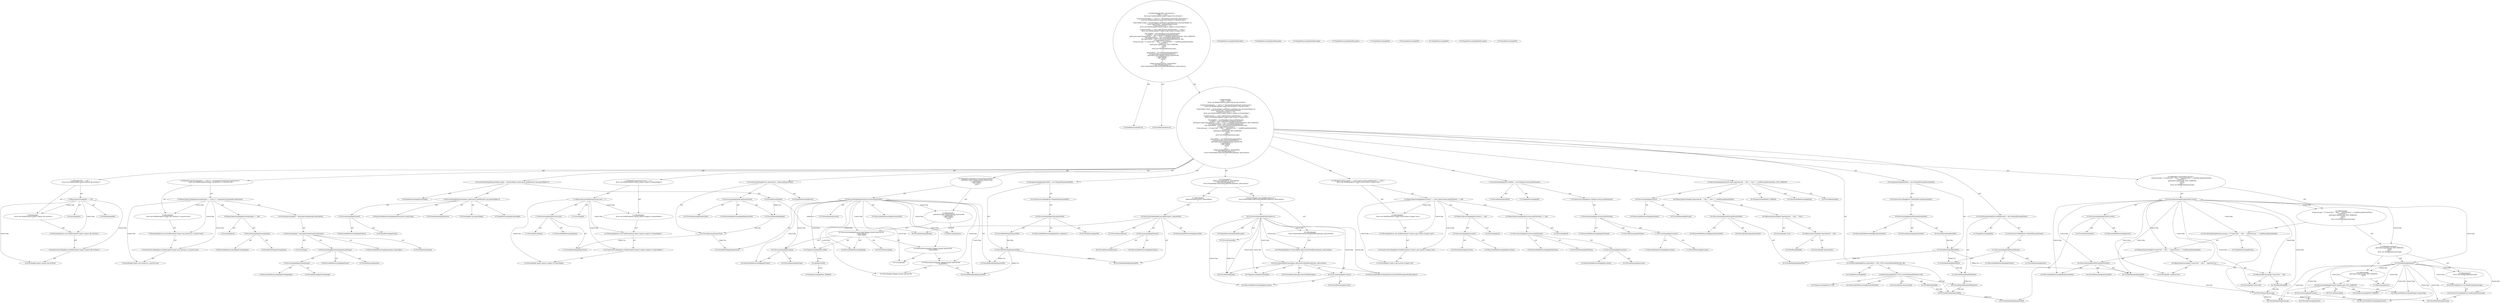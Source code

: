 digraph "execute#?" {
0 [label="2:CtTypeReferenceImpl@void" shape=ellipse]
1 [label="2:CtVirtualElement@execute" shape=ellipse]
2 [label="3:CtFieldReadImpl@file" shape=ellipse]
3 [label="3:CtLiteralImpl@null" shape=ellipse]
4 [label="3:CtBinaryOperatorImpl@file == null" shape=ellipse]
5 [label="4:CtTypeReferenceImpl@BuildException" shape=ellipse]
6 [label="4:CtLiteralImpl@\"import requires file attribute\"" shape=ellipse]
7 [label="4:CtConstructorCallImpl@new BuildException(\"import requires file attribute\")" shape=ellipse]
8 [label="4:CtThrowImpl@throw new BuildException(\"import requires file attribute\")" shape=ellipse]
9 [label="3:CtBlockImpl@\{
    throw new BuildException(\"import requires file attribute\");
\}" shape=ellipse]
10 [label="3:CtIfImpl@if (file == null) \{
    throw new BuildException(\"import requires file attribute\");
\}" shape=ellipse]
11 [label="6:CtExecutableReferenceImpl@getOwningTarget()" shape=ellipse]
12 [label="6:CtVirtualElement@getOwningTarget" shape=ellipse]
13 [label="6:CtInvocationImpl@getOwningTarget()" shape=ellipse]
14 [label="6:CtLiteralImpl@null" shape=ellipse]
15 [label="6:CtBinaryOperatorImpl@(getOwningTarget() == null)" shape=ellipse]
16 [label="6:CtExecutableReferenceImpl@equals(java.lang.Object)" shape=ellipse]
17 [label="6:CtVirtualElement@equals" shape=ellipse]
18 [label="6:CtLiteralImpl@\"\"" shape=ellipse]
19 [label="6:CtExecutableReferenceImpl@getName()" shape=ellipse]
20 [label="6:CtVirtualElement@getName" shape=ellipse]
21 [label="6:CtExecutableReferenceImpl@getOwningTarget()" shape=ellipse]
22 [label="6:CtVirtualElement@getOwningTarget" shape=ellipse]
23 [label="6:CtInvocationImpl@getOwningTarget()" shape=ellipse]
24 [label="6:CtInvocationImpl@getOwningTarget().getName()" shape=ellipse]
25 [label="6:CtInvocationImpl@\"\".equals(getOwningTarget().getName())" shape=ellipse]
26 [label="6:CtUnaryOperatorImpl@(!\"\".equals(getOwningTarget().getName()))" shape=ellipse]
27 [label="6:CtBinaryOperatorImpl@(getOwningTarget() == null) || (!\"\".equals(getOwningTarget().getName()))" shape=ellipse]
28 [label="7:CtTypeReferenceImpl@BuildException" shape=ellipse]
29 [label="7:CtLiteralImpl@\"import only allowed as a top-level task\"" shape=ellipse]
30 [label="7:CtConstructorCallImpl@new BuildException(\"import only allowed as a top-level task\")" shape=ellipse]
31 [label="7:CtThrowImpl@throw new BuildException(\"import only allowed as a top-level task\")" shape=ellipse]
32 [label="6:CtBlockImpl@\{
    throw new BuildException(\"import only allowed as a top-level task\");
\}" shape=ellipse]
33 [label="6:CtIfImpl@if ((getOwningTarget() == null) || (!\"\".equals(getOwningTarget().getName()))) \{
    throw new BuildException(\"import only allowed as a top-level task\");
\}" shape=ellipse]
34 [label="9:CtTypeReferenceImpl@ProjectHelper" shape=ellipse]
35 [label="9:CtExecutableReferenceImpl@getReference(java.lang.String)" shape=ellipse]
36 [label="9:CtVirtualElement@getReference" shape=ellipse]
37 [label="9:CtExecutableReferenceImpl@getProject()" shape=ellipse]
38 [label="9:CtVirtualElement@getProject" shape=ellipse]
39 [label="9:CtInvocationImpl@getProject()" shape=ellipse]
40 [label="9:CtLiteralImpl@\"ant.projectHelper\"" shape=ellipse]
41 [label="9:CtInvocationImpl@((ProjectHelper) (getProject().getReference(\"ant.projectHelper\")))" shape=ellipse]
42 [label="9:CtTypeReferenceImpl@ProjectHelper" shape=ellipse]
43 [label="9:CtVirtualElement@helper" shape=ellipse]
44 [label="9:CtLocalVariableImpl@ProjectHelper helper = ((ProjectHelper) (getProject().getReference(\"ant.projectHelper\")))" shape=ellipse]
45 [label="10:CtTypeReferenceImpl@Vector" shape=ellipse]
46 [label="10:CtExecutableReferenceImpl@getImportStack()" shape=ellipse]
47 [label="10:CtVirtualElement@getImportStack" shape=ellipse]
48 [label="10:CtVariableReadImpl@helper" shape=ellipse]
49 [label="10:CtInvocationImpl@helper.getImportStack()" shape=ellipse]
50 [label="10:CtVirtualElement@importStack" shape=ellipse]
51 [label="10:CtLocalVariableImpl@Vector importStack = helper.getImportStack()" shape=ellipse]
52 [label="11:CtExecutableReferenceImpl@size()" shape=ellipse]
53 [label="11:CtVirtualElement@size" shape=ellipse]
54 [label="11:CtVariableReadImpl@importStack" shape=ellipse]
55 [label="11:CtInvocationImpl@importStack.size()" shape=ellipse]
56 [label="11:CtLiteralImpl@0" shape=ellipse]
57 [label="11:CtBinaryOperatorImpl@importStack.size() == 0" shape=ellipse]
58 [label="12:CtTypeReferenceImpl@BuildException" shape=ellipse]
59 [label="12:CtLiteralImpl@\"import requires support in ProjectHelper\"" shape=ellipse]
60 [label="12:CtConstructorCallImpl@new BuildException(\"import requires support in ProjectHelper\")" shape=ellipse]
61 [label="12:CtThrowImpl@throw new BuildException(\"import requires support in ProjectHelper\")" shape=ellipse]
62 [label="11:CtBlockImpl@\{
    throw new BuildException(\"import requires support in ProjectHelper\");
\}" shape=ellipse]
63 [label="11:CtIfImpl@if (importStack.size() == 0) \{
    throw new BuildException(\"import requires support in ProjectHelper\");
\}" shape=ellipse]
64 [label="14:CtExecutableReferenceImpl@getLocation()" shape=ellipse]
65 [label="14:CtVirtualElement@getLocation" shape=ellipse]
66 [label="14:CtInvocationImpl@getLocation()" shape=ellipse]
67 [label="14:CtLiteralImpl@null" shape=ellipse]
68 [label="14:CtBinaryOperatorImpl@(getLocation() == null)" shape=ellipse]
69 [label="14:CtExecutableReferenceImpl@getFileName()" shape=ellipse]
70 [label="14:CtVirtualElement@getFileName" shape=ellipse]
71 [label="14:CtExecutableReferenceImpl@getLocation()" shape=ellipse]
72 [label="14:CtVirtualElement@getLocation" shape=ellipse]
73 [label="14:CtInvocationImpl@getLocation()" shape=ellipse]
74 [label="14:CtInvocationImpl@getLocation().getFileName()" shape=ellipse]
75 [label="14:CtLiteralImpl@null" shape=ellipse]
76 [label="14:CtBinaryOperatorImpl@(getLocation().getFileName() == null)" shape=ellipse]
77 [label="14:CtBinaryOperatorImpl@(getLocation() == null) || (getLocation().getFileName() == null)" shape=ellipse]
78 [label="15:CtTypeReferenceImpl@BuildException" shape=ellipse]
79 [label="15:CtLiteralImpl@\"Unable to get location of import task\"" shape=ellipse]
80 [label="15:CtConstructorCallImpl@new BuildException(\"Unable to get location of import task\")" shape=ellipse]
81 [label="15:CtThrowImpl@throw new BuildException(\"Unable to get location of import task\")" shape=ellipse]
82 [label="14:CtBlockImpl@\{
    throw new BuildException(\"Unable to get location of import task\");
\}" shape=ellipse]
83 [label="14:CtIfImpl@if ((getLocation() == null) || (getLocation().getFileName() == null)) \{
    throw new BuildException(\"Unable to get location of import task\");
\}" shape=ellipse]
84 [label="17:CtTypeReferenceImpl@File" shape=ellipse]
85 [label="17:CtTypeReferenceImpl@File" shape=ellipse]
86 [label="17:CtExecutableReferenceImpl@getFileName()" shape=ellipse]
87 [label="17:CtVirtualElement@getFileName" shape=ellipse]
88 [label="17:CtExecutableReferenceImpl@getLocation()" shape=ellipse]
89 [label="17:CtVirtualElement@getLocation" shape=ellipse]
90 [label="17:CtInvocationImpl@getLocation()" shape=ellipse]
91 [label="17:CtInvocationImpl@getLocation().getFileName()" shape=ellipse]
92 [label="17:CtConstructorCallImpl@new File(getLocation().getFileName())" shape=ellipse]
93 [label="17:CtVirtualElement@buildFile" shape=ellipse]
94 [label="17:CtLocalVariableImpl@File buildFile = new File(getLocation().getFileName())" shape=ellipse]
95 [label="18:CtVariableWriteImpl@buildFile" shape=ellipse]
96 [label="18:CtTypeReferenceImpl@File" shape=ellipse]
97 [label="18:CtExecutableReferenceImpl@getAbsolutePath()" shape=ellipse]
98 [label="18:CtVirtualElement@getAbsolutePath" shape=ellipse]
99 [label="18:CtVariableReadImpl@buildFile" shape=ellipse]
100 [label="18:CtInvocationImpl@buildFile.getAbsolutePath()" shape=ellipse]
101 [label="18:CtConstructorCallImpl@new File(buildFile.getAbsolutePath())" shape=ellipse]
102 [label="18:CtAssignmentImpl@buildFile = new File(buildFile.getAbsolutePath())" shape=ellipse]
103 [label="20:CtExecutableReferenceImpl@log()" shape=ellipse]
104 [label="19:CtVirtualElement@log" shape=ellipse]
105 [label="19:CtExecutableReferenceImpl@getProject()" shape=ellipse]
106 [label="19:CtVirtualElement@getProject" shape=ellipse]
107 [label="19:CtInvocationImpl@getProject()" shape=ellipse]
108 [label="20:CtLiteralImpl@\"Importing file \"" shape=ellipse]
109 [label="20:CtFieldReadImpl@file" shape=ellipse]
110 [label="20:CtBinaryOperatorImpl@(\"Importing file \" + file)" shape=ellipse]
111 [label="20:CtLiteralImpl@\" from \"" shape=ellipse]
112 [label="20:CtBinaryOperatorImpl@((\"Importing file \" + file) + \" from \")" shape=ellipse]
113 [label="20:CtExecutableReferenceImpl@getAbsolutePath()" shape=ellipse]
114 [label="20:CtVirtualElement@getAbsolutePath" shape=ellipse]
115 [label="20:CtVariableReadImpl@buildFile" shape=ellipse]
116 [label="20:CtInvocationImpl@buildFile.getAbsolutePath()" shape=ellipse]
117 [label="20:CtBinaryOperatorImpl@((\"Importing file \" + file) + \" from \") + buildFile.getAbsolutePath()" shape=ellipse]
118 [label="20:CtTypeAccessImpl@MSG_VERBOSE" shape=ellipse]
119 [label="19:CtInvocationImpl@getProject().log(((\"Importing file \" + file) + \" from \") + buildFile.getAbsolutePath(), MSG_VERBOSE)" shape=ellipse]
120 [label="21:CtTypeReferenceImpl@File" shape=ellipse]
121 [label="21:CtTypeReferenceImpl@File" shape=ellipse]
122 [label="21:CtExecutableReferenceImpl@getParent()" shape=ellipse]
123 [label="21:CtVirtualElement@getParent" shape=ellipse]
124 [label="21:CtVariableReadImpl@buildFile" shape=ellipse]
125 [label="21:CtInvocationImpl@buildFile.getParent()" shape=ellipse]
126 [label="21:CtConstructorCallImpl@new File(buildFile.getParent())" shape=ellipse]
127 [label="21:CtVirtualElement@buildFileParent" shape=ellipse]
128 [label="21:CtLocalVariableImpl@File buildFileParent = new File(buildFile.getParent())" shape=ellipse]
129 [label="22:CtTypeReferenceImpl@File" shape=ellipse]
130 [label="22:CtExecutableReferenceImpl@resolveFile(File)" shape=ellipse]
131 [label="22:CtVirtualElement@resolveFile" shape=ellipse]
132 [label="22:CtTypeAccessImpl@FILE_UTILS" shape=ellipse]
133 [label="22:CtVariableReadImpl@buildFileParent" shape=ellipse]
134 [label="22:CtFieldReadImpl@file" shape=ellipse]
135 [label="22:CtInvocationImpl@FILE_UTILS.resolveFile(buildFileParent, file)" shape=ellipse]
136 [label="22:CtVirtualElement@importedFile" shape=ellipse]
137 [label="22:CtLocalVariableImpl@File importedFile = FILE_UTILS.resolveFile(buildFileParent, file)" shape=ellipse]
138 [label="23:CtExecutableReferenceImpl@exists()" shape=ellipse]
139 [label="23:CtVirtualElement@exists" shape=ellipse]
140 [label="23:CtVariableReadImpl@importedFile" shape=ellipse]
141 [label="23:CtInvocationImpl@importedFile.exists()" shape=ellipse]
142 [label="23:CtUnaryOperatorImpl@!importedFile.exists()" shape=ellipse]
143 [label="24:CtTypeReferenceImpl@String" shape=ellipse]
144 [label="24:CtLiteralImpl@\"Cannot find \"" shape=ellipse]
145 [label="24:CtFieldReadImpl@file" shape=ellipse]
146 [label="24:CtBinaryOperatorImpl@(\"Cannot find \" + file)" shape=ellipse]
147 [label="24:CtLiteralImpl@\" imported from \"" shape=ellipse]
148 [label="24:CtBinaryOperatorImpl@((\"Cannot find \" + file) + \" imported from \")" shape=ellipse]
149 [label="24:CtExecutableReferenceImpl@getAbsolutePath()" shape=ellipse]
150 [label="24:CtVirtualElement@getAbsolutePath" shape=ellipse]
151 [label="24:CtVariableReadImpl@buildFile" shape=ellipse]
152 [label="24:CtInvocationImpl@buildFile.getAbsolutePath()" shape=ellipse]
153 [label="24:CtBinaryOperatorImpl@((\"Cannot find \" + file) + \" imported from \") + buildFile.getAbsolutePath()" shape=ellipse]
154 [label="24:CtVirtualElement@message" shape=ellipse]
155 [label="24:CtLocalVariableImpl@String message = ((\"Cannot find \" + file) + \" imported from \") + buildFile.getAbsolutePath()" shape=ellipse]
156 [label="25:CtFieldReadImpl@optional" shape=ellipse]
157 [label="26:CtExecutableReferenceImpl@log(java.lang.String)" shape=ellipse]
158 [label="26:CtVirtualElement@log" shape=ellipse]
159 [label="26:CtExecutableReferenceImpl@getProject()" shape=ellipse]
160 [label="26:CtVirtualElement@getProject" shape=ellipse]
161 [label="26:CtInvocationImpl@getProject()" shape=ellipse]
162 [label="26:CtVariableReadImpl@message" shape=ellipse]
163 [label="26:CtTypeAccessImpl@MSG_VERBOSE" shape=ellipse]
164 [label="26:CtInvocationImpl@getProject().log(message, MSG_VERBOSE)" shape=ellipse]
165 [label="27:CtReturnImpl@return" shape=ellipse]
166 [label="25:CtBlockImpl@\{
    getProject().log(message, MSG_VERBOSE);
    return;
\}" shape=ellipse]
167 [label="29:CtTypeReferenceImpl@BuildException" shape=ellipse]
168 [label="29:CtVariableReadImpl@message" shape=ellipse]
169 [label="29:CtConstructorCallImpl@new BuildException(message)" shape=ellipse]
170 [label="29:CtThrowImpl@throw new BuildException(message)" shape=ellipse]
171 [label="28:CtBlockImpl@\{
    throw new BuildException(message);
\}" shape=ellipse]
172 [label="25:CtIfImpl@if (optional) \{
    getProject().log(message, MSG_VERBOSE);
    return;
\} else \{
    throw new BuildException(message);
\}" shape=ellipse]
173 [label="23:CtBlockImpl@\{
    String message = ((\"Cannot find \" + file) + \" imported from \") + buildFile.getAbsolutePath();
    if (optional) \{
        getProject().log(message, MSG_VERBOSE);
        return;
    \} else \{
        throw new BuildException(message);
    \}
\}" shape=ellipse]
174 [label="23:CtIfImpl@if (!importedFile.exists()) \{
    String message = ((\"Cannot find \" + file) + \" imported from \") + buildFile.getAbsolutePath();
    if (optional) \{
        getProject().log(message, MSG_VERBOSE);
        return;
    \} else \{
        throw new BuildException(message);
    \}
\}" shape=ellipse]
175 [label="32:CtVariableWriteImpl@importedFile" shape=ellipse]
176 [label="32:CtTypeReferenceImpl@File" shape=ellipse]
177 [label="32:CtExecutableReferenceImpl@getPath(<unknown>)" shape=ellipse]
178 [label="32:CtVirtualElement@getPath" shape=ellipse]
179 [label="32:CtVariableReadImpl@importedFile" shape=ellipse]
180 [label="32:CtInvocationImpl@getPath(importedFile)" shape=ellipse]
181 [label="32:CtConstructorCallImpl@new File(getPath(importedFile))" shape=ellipse]
182 [label="32:CtAssignmentImpl@importedFile = new File(getPath(importedFile))" shape=ellipse]
183 [label="33:CtExecutableReferenceImpl@contains(File)" shape=ellipse]
184 [label="33:CtVirtualElement@contains" shape=ellipse]
185 [label="33:CtVariableReadImpl@importStack" shape=ellipse]
186 [label="33:CtVariableReadImpl@importedFile" shape=ellipse]
187 [label="33:CtInvocationImpl@importStack.contains(importedFile)" shape=ellipse]
188 [label="34:CtExecutableReferenceImpl@log()" shape=ellipse]
189 [label="34:CtVirtualElement@log" shape=ellipse]
190 [label="34:CtExecutableReferenceImpl@getProject()" shape=ellipse]
191 [label="34:CtVirtualElement@getProject" shape=ellipse]
192 [label="34:CtInvocationImpl@getProject()" shape=ellipse]
193 [label="34:CtLiteralImpl@\"Skipped already imported file:\n   \"" shape=ellipse]
194 [label="34:CtVariableReadImpl@importedFile" shape=ellipse]
195 [label="34:CtBinaryOperatorImpl@(\"Skipped already imported file:\n   \" + importedFile)" shape=ellipse]
196 [label="34:CtLiteralImpl@\"\n\"" shape=ellipse]
197 [label="34:CtBinaryOperatorImpl@(\"Skipped already imported file:\n   \" + importedFile) + \"\n\"" shape=ellipse]
198 [label="34:CtTypeAccessImpl@MSG_WARN" shape=ellipse]
199 [label="34:CtInvocationImpl@getProject().log((\"Skipped already imported file:\n   \" + importedFile) + \"\n\", MSG_WARN)" shape=ellipse]
200 [label="35:CtReturnImpl@return" shape=ellipse]
201 [label="33:CtBlockImpl@\{
    getProject().log((\"Skipped already imported file:\n   \" + importedFile) + \"\n\", MSG_WARN);
    return;
\}" shape=ellipse]
202 [label="33:CtIfImpl@if (importStack.contains(importedFile)) \{
    getProject().log((\"Skipped already imported file:\n   \" + importedFile) + \"\n\", MSG_WARN);
    return;
\}" shape=ellipse]
203 [label="38:CtExecutableReferenceImpl@parse(File)" shape=ellipse]
204 [label="38:CtVirtualElement@parse" shape=ellipse]
205 [label="38:CtVariableReadImpl@helper" shape=ellipse]
206 [label="38:CtExecutableReferenceImpl@getProject()" shape=ellipse]
207 [label="38:CtVirtualElement@getProject" shape=ellipse]
208 [label="38:CtInvocationImpl@getProject()" shape=ellipse]
209 [label="38:CtVariableReadImpl@importedFile" shape=ellipse]
210 [label="38:CtInvocationImpl@helper.parse(getProject(), importedFile)" shape=ellipse]
211 [label="37:CtBlockImpl@\{
    helper.parse(getProject(), importedFile);
\}" shape=ellipse]
212 [label="39:CtVirtualElement@ex" shape=ellipse]
213 [label="39:CtTypeReferenceImpl@BuildException" shape=ellipse]
214 [label="39:CtCatchVariableImpl@BuildException ex" shape=ellipse]
215 [label="40:CtExecutableReferenceImpl@addLocationToBuildException(BuildException)" shape=ellipse]
216 [label="40:CtVirtualElement@addLocationToBuildException" shape=ellipse]
217 [label="40:CtTypeAccessImpl@ProjectHelper" shape=ellipse]
218 [label="40:CtVariableReadImpl@ex" shape=ellipse]
219 [label="40:CtExecutableReferenceImpl@getLocation()" shape=ellipse]
220 [label="40:CtVirtualElement@getLocation" shape=ellipse]
221 [label="40:CtInvocationImpl@getLocation()" shape=ellipse]
222 [label="40:CtInvocationImpl@ProjectHelper.addLocationToBuildException(ex, getLocation())" shape=ellipse]
223 [label="40:CtThrowImpl@throw ProjectHelper.addLocationToBuildException(ex, getLocation())" shape=ellipse]
224 [label="39:CtBlockImpl@\{
    throw ProjectHelper.addLocationToBuildException(ex, getLocation());
\}" shape=ellipse]
225 [label="39:CtCatchImpl@ catch (BuildException ex) \{
    throw ProjectHelper.addLocationToBuildException(ex, getLocation());
\}" shape=ellipse]
226 [label="37:CtTryImpl@try \{
    helper.parse(getProject(), importedFile);
\} catch (BuildException ex) \{
    throw ProjectHelper.addLocationToBuildException(ex, getLocation());
\}" shape=ellipse]
227 [label="2:CtBlockImpl@\{
    if (file == null) \{
        throw new BuildException(\"import requires file attribute\");
    \}
    if ((getOwningTarget() == null) || (!\"\".equals(getOwningTarget().getName()))) \{
        throw new BuildException(\"import only allowed as a top-level task\");
    \}
    ProjectHelper helper = ((ProjectHelper) (getProject().getReference(\"ant.projectHelper\")));
    Vector importStack = helper.getImportStack();
    if (importStack.size() == 0) \{
        throw new BuildException(\"import requires support in ProjectHelper\");
    \}
    if ((getLocation() == null) || (getLocation().getFileName() == null)) \{
        throw new BuildException(\"Unable to get location of import task\");
    \}
    File buildFile = new File(getLocation().getFileName());
    buildFile = new File(buildFile.getAbsolutePath());
    getProject().log(((\"Importing file \" + file) + \" from \") + buildFile.getAbsolutePath(), MSG_VERBOSE);
    File buildFileParent = new File(buildFile.getParent());
    File importedFile = FILE_UTILS.resolveFile(buildFileParent, file);
    if (!importedFile.exists()) \{
        String message = ((\"Cannot find \" + file) + \" imported from \") + buildFile.getAbsolutePath();
        if (optional) \{
            getProject().log(message, MSG_VERBOSE);
            return;
        \} else \{
            throw new BuildException(message);
        \}
    \}
    importedFile = new File(getPath(importedFile));
    if (importStack.contains(importedFile)) \{
        getProject().log((\"Skipped already imported file:\n   \" + importedFile) + \"\n\", MSG_WARN);
        return;
    \}
    try \{
        helper.parse(getProject(), importedFile);
    \} catch (BuildException ex) \{
        throw ProjectHelper.addLocationToBuildException(ex, getLocation());
    \}
\}" shape=ellipse]
228 [label="2:CtMethodImpl@public void execute() \{
    if (file == null) \{
        throw new BuildException(\"import requires file attribute\");
    \}
    if ((getOwningTarget() == null) || (!\"\".equals(getOwningTarget().getName()))) \{
        throw new BuildException(\"import only allowed as a top-level task\");
    \}
    ProjectHelper helper = ((ProjectHelper) (getProject().getReference(\"ant.projectHelper\")));
    Vector importStack = helper.getImportStack();
    if (importStack.size() == 0) \{
        throw new BuildException(\"import requires support in ProjectHelper\");
    \}
    if ((getLocation() == null) || (getLocation().getFileName() == null)) \{
        throw new BuildException(\"Unable to get location of import task\");
    \}
    File buildFile = new File(getLocation().getFileName());
    buildFile = new File(buildFile.getAbsolutePath());
    getProject().log(((\"Importing file \" + file) + \" from \") + buildFile.getAbsolutePath(), MSG_VERBOSE);
    File buildFileParent = new File(buildFile.getParent());
    File importedFile = FILE_UTILS.resolveFile(buildFileParent, file);
    if (!importedFile.exists()) \{
        String message = ((\"Cannot find \" + file) + \" imported from \") + buildFile.getAbsolutePath();
        if (optional) \{
            getProject().log(message, MSG_VERBOSE);
            return;
        \} else \{
            throw new BuildException(message);
        \}
    \}
    importedFile = new File(getPath(importedFile));
    if (importStack.contains(importedFile)) \{
        getProject().log((\"Skipped already imported file:\n   \" + importedFile) + \"\n\", MSG_WARN);
        return;
    \}
    try \{
        helper.parse(getProject(), importedFile);
    \} catch (BuildException ex) \{
        throw ProjectHelper.addLocationToBuildException(ex, getLocation());
    \}
\}" shape=ellipse]
229 [label="34:Update@UPDATE" shape=ellipse]
230 [label="34:CtTypeAccessImpl@MSG_VERBOSE" shape=ellipse]
4 -> 2 [label="AST"];
4 -> 3 [label="AST"];
4 -> 9 [label="Control Dep"];
4 -> 8 [label="Control Dep"];
4 -> 7 [label="Control Dep"];
4 -> 6 [label="Control Dep"];
7 -> 6 [label="AST"];
8 -> 7 [label="AST"];
9 -> 8 [label="AST"];
10 -> 4 [label="AST"];
10 -> 9 [label="AST"];
13 -> 12 [label="AST"];
13 -> 11 [label="AST"];
15 -> 13 [label="AST"];
15 -> 14 [label="AST"];
23 -> 22 [label="AST"];
23 -> 21 [label="AST"];
24 -> 20 [label="AST"];
24 -> 23 [label="AST"];
24 -> 19 [label="AST"];
25 -> 17 [label="AST"];
25 -> 18 [label="AST"];
25 -> 16 [label="AST"];
25 -> 24 [label="AST"];
26 -> 25 [label="AST"];
27 -> 15 [label="AST"];
27 -> 26 [label="AST"];
27 -> 32 [label="Control Dep"];
27 -> 31 [label="Control Dep"];
27 -> 30 [label="Control Dep"];
27 -> 29 [label="Control Dep"];
30 -> 29 [label="AST"];
31 -> 30 [label="AST"];
32 -> 31 [label="AST"];
33 -> 27 [label="AST"];
33 -> 32 [label="AST"];
39 -> 38 [label="AST"];
39 -> 37 [label="AST"];
41 -> 36 [label="AST"];
41 -> 42 [label="AST"];
41 -> 39 [label="AST"];
41 -> 35 [label="AST"];
41 -> 40 [label="AST"];
43 -> 48 [label="Define-Use"];
43 -> 205 [label="Define-Use"];
44 -> 43 [label="AST"];
44 -> 34 [label="AST"];
44 -> 41 [label="AST"];
48 -> 50 [label="Data Dep"];
49 -> 47 [label="AST"];
49 -> 48 [label="AST"];
49 -> 46 [label="AST"];
50 -> 54 [label="Define-Use"];
50 -> 185 [label="Define-Use"];
51 -> 50 [label="AST"];
51 -> 45 [label="AST"];
51 -> 49 [label="AST"];
55 -> 53 [label="AST"];
55 -> 54 [label="AST"];
55 -> 52 [label="AST"];
57 -> 55 [label="AST"];
57 -> 56 [label="AST"];
57 -> 62 [label="Control Dep"];
57 -> 61 [label="Control Dep"];
57 -> 60 [label="Control Dep"];
57 -> 59 [label="Control Dep"];
60 -> 59 [label="AST"];
61 -> 60 [label="AST"];
62 -> 61 [label="AST"];
63 -> 57 [label="AST"];
63 -> 62 [label="AST"];
66 -> 65 [label="AST"];
66 -> 64 [label="AST"];
68 -> 66 [label="AST"];
68 -> 67 [label="AST"];
73 -> 72 [label="AST"];
73 -> 71 [label="AST"];
74 -> 70 [label="AST"];
74 -> 73 [label="AST"];
74 -> 69 [label="AST"];
76 -> 74 [label="AST"];
76 -> 75 [label="AST"];
77 -> 68 [label="AST"];
77 -> 76 [label="AST"];
77 -> 82 [label="Control Dep"];
77 -> 81 [label="Control Dep"];
77 -> 80 [label="Control Dep"];
77 -> 79 [label="Control Dep"];
80 -> 79 [label="AST"];
81 -> 80 [label="AST"];
82 -> 81 [label="AST"];
83 -> 77 [label="AST"];
83 -> 82 [label="AST"];
90 -> 89 [label="AST"];
90 -> 88 [label="AST"];
91 -> 87 [label="AST"];
91 -> 90 [label="AST"];
91 -> 86 [label="AST"];
92 -> 91 [label="AST"];
94 -> 93 [label="AST"];
94 -> 84 [label="AST"];
94 -> 92 [label="AST"];
95 -> 115 [label="Define-Use"];
95 -> 124 [label="Define-Use"];
95 -> 151 [label="Define-Use"];
99 -> 95 [label="Data Dep"];
100 -> 98 [label="AST"];
100 -> 99 [label="AST"];
100 -> 97 [label="AST"];
101 -> 100 [label="AST"];
102 -> 95 [label="AST"];
102 -> 101 [label="AST"];
107 -> 106 [label="AST"];
107 -> 105 [label="AST"];
110 -> 108 [label="AST"];
110 -> 109 [label="AST"];
112 -> 110 [label="AST"];
112 -> 111 [label="AST"];
116 -> 114 [label="AST"];
116 -> 115 [label="AST"];
116 -> 113 [label="AST"];
117 -> 112 [label="AST"];
117 -> 116 [label="AST"];
119 -> 104 [label="AST"];
119 -> 107 [label="AST"];
119 -> 103 [label="AST"];
119 -> 117 [label="AST"];
119 -> 118 [label="AST"];
124 -> 127 [label="Data Dep"];
125 -> 123 [label="AST"];
125 -> 124 [label="AST"];
125 -> 122 [label="AST"];
126 -> 125 [label="AST"];
127 -> 133 [label="Define-Use"];
128 -> 127 [label="AST"];
128 -> 120 [label="AST"];
128 -> 126 [label="AST"];
133 -> 136 [label="Data Dep"];
134 -> 136 [label="Data Dep"];
135 -> 131 [label="AST"];
135 -> 132 [label="AST"];
135 -> 130 [label="AST"];
135 -> 133 [label="AST"];
135 -> 134 [label="AST"];
136 -> 140 [label="Define-Use"];
137 -> 136 [label="AST"];
137 -> 129 [label="AST"];
137 -> 135 [label="AST"];
141 -> 139 [label="AST"];
141 -> 140 [label="AST"];
141 -> 138 [label="AST"];
142 -> 141 [label="AST"];
142 -> 173 [label="Control Dep"];
142 -> 155 [label="Control Dep"];
142 -> 153 [label="Control Dep"];
142 -> 148 [label="Control Dep"];
142 -> 146 [label="Control Dep"];
142 -> 144 [label="Control Dep"];
142 -> 145 [label="Control Dep"];
142 -> 147 [label="Control Dep"];
142 -> 152 [label="Control Dep"];
142 -> 149 [label="Control Dep"];
142 -> 151 [label="Control Dep"];
142 -> 172 [label="Control Dep"];
142 -> 156 [label="Control Dep"];
145 -> 154 [label="Data Dep"];
146 -> 144 [label="AST"];
146 -> 145 [label="AST"];
148 -> 146 [label="AST"];
148 -> 147 [label="AST"];
151 -> 154 [label="Data Dep"];
152 -> 150 [label="AST"];
152 -> 151 [label="AST"];
152 -> 149 [label="AST"];
153 -> 148 [label="AST"];
153 -> 152 [label="AST"];
154 -> 162 [label="Define-Use"];
154 -> 168 [label="Define-Use"];
155 -> 154 [label="AST"];
155 -> 143 [label="AST"];
155 -> 153 [label="AST"];
156 -> 166 [label="Control Dep"];
156 -> 164 [label="Control Dep"];
156 -> 157 [label="Control Dep"];
156 -> 161 [label="Control Dep"];
156 -> 159 [label="Control Dep"];
156 -> 162 [label="Control Dep"];
156 -> 163 [label="Control Dep"];
156 -> 165 [label="Control Dep"];
156 -> 171 [label="Control Dep"];
156 -> 170 [label="Control Dep"];
156 -> 169 [label="Control Dep"];
156 -> 168 [label="Control Dep"];
161 -> 160 [label="AST"];
161 -> 159 [label="AST"];
164 -> 158 [label="AST"];
164 -> 161 [label="AST"];
164 -> 157 [label="AST"];
164 -> 162 [label="AST"];
164 -> 163 [label="AST"];
166 -> 164 [label="AST"];
166 -> 165 [label="AST"];
169 -> 168 [label="AST"];
170 -> 169 [label="AST"];
171 -> 170 [label="AST"];
172 -> 156 [label="AST"];
172 -> 166 [label="AST"];
172 -> 171 [label="AST"];
173 -> 155 [label="AST"];
173 -> 172 [label="AST"];
174 -> 142 [label="AST"];
174 -> 173 [label="AST"];
175 -> 186 [label="Define-Use"];
175 -> 194 [label="Define-Use"];
175 -> 209 [label="Define-Use"];
179 -> 175 [label="Data Dep"];
180 -> 178 [label="AST"];
180 -> 177 [label="AST"];
180 -> 179 [label="AST"];
181 -> 180 [label="AST"];
182 -> 175 [label="AST"];
182 -> 181 [label="AST"];
187 -> 184 [label="AST"];
187 -> 185 [label="AST"];
187 -> 183 [label="AST"];
187 -> 186 [label="AST"];
187 -> 201 [label="Control Dep"];
187 -> 199 [label="Control Dep"];
187 -> 188 [label="Control Dep"];
187 -> 192 [label="Control Dep"];
187 -> 190 [label="Control Dep"];
187 -> 197 [label="Control Dep"];
187 -> 195 [label="Control Dep"];
187 -> 193 [label="Control Dep"];
187 -> 194 [label="Control Dep"];
187 -> 196 [label="Control Dep"];
187 -> 198 [label="Control Dep"];
187 -> 200 [label="Control Dep"];
192 -> 191 [label="AST"];
192 -> 190 [label="AST"];
195 -> 193 [label="AST"];
195 -> 194 [label="AST"];
197 -> 195 [label="AST"];
197 -> 196 [label="AST"];
198 -> 229 [label="Action"];
199 -> 189 [label="AST"];
199 -> 192 [label="AST"];
199 -> 188 [label="AST"];
199 -> 197 [label="AST"];
199 -> 198 [label="AST"];
201 -> 199 [label="AST"];
201 -> 200 [label="AST"];
202 -> 187 [label="AST"];
202 -> 201 [label="AST"];
208 -> 207 [label="AST"];
208 -> 206 [label="AST"];
210 -> 204 [label="AST"];
210 -> 205 [label="AST"];
210 -> 203 [label="AST"];
210 -> 208 [label="AST"];
210 -> 209 [label="AST"];
211 -> 210 [label="AST"];
212 -> 218 [label="Define-Use"];
214 -> 212 [label="AST"];
214 -> 213 [label="AST"];
214 -> 224 [label="Control Dep"];
214 -> 223 [label="Control Dep"];
214 -> 222 [label="Control Dep"];
214 -> 215 [label="Control Dep"];
214 -> 217 [label="Control Dep"];
214 -> 218 [label="Control Dep"];
214 -> 221 [label="Control Dep"];
214 -> 219 [label="Control Dep"];
221 -> 220 [label="AST"];
221 -> 219 [label="AST"];
222 -> 216 [label="AST"];
222 -> 217 [label="AST"];
222 -> 215 [label="AST"];
222 -> 218 [label="AST"];
222 -> 221 [label="AST"];
223 -> 222 [label="AST"];
224 -> 223 [label="AST"];
225 -> 214 [label="AST"];
225 -> 224 [label="AST"];
226 -> 211 [label="AST"];
226 -> 225 [label="AST"];
227 -> 10 [label="AST"];
227 -> 33 [label="AST"];
227 -> 44 [label="AST"];
227 -> 51 [label="AST"];
227 -> 63 [label="AST"];
227 -> 83 [label="AST"];
227 -> 94 [label="AST"];
227 -> 102 [label="AST"];
227 -> 119 [label="AST"];
227 -> 128 [label="AST"];
227 -> 137 [label="AST"];
227 -> 174 [label="AST"];
227 -> 182 [label="AST"];
227 -> 202 [label="AST"];
227 -> 226 [label="AST"];
228 -> 1 [label="AST"];
228 -> 0 [label="AST"];
228 -> 227 [label="AST"];
229 -> 230 [label="Action"];
}